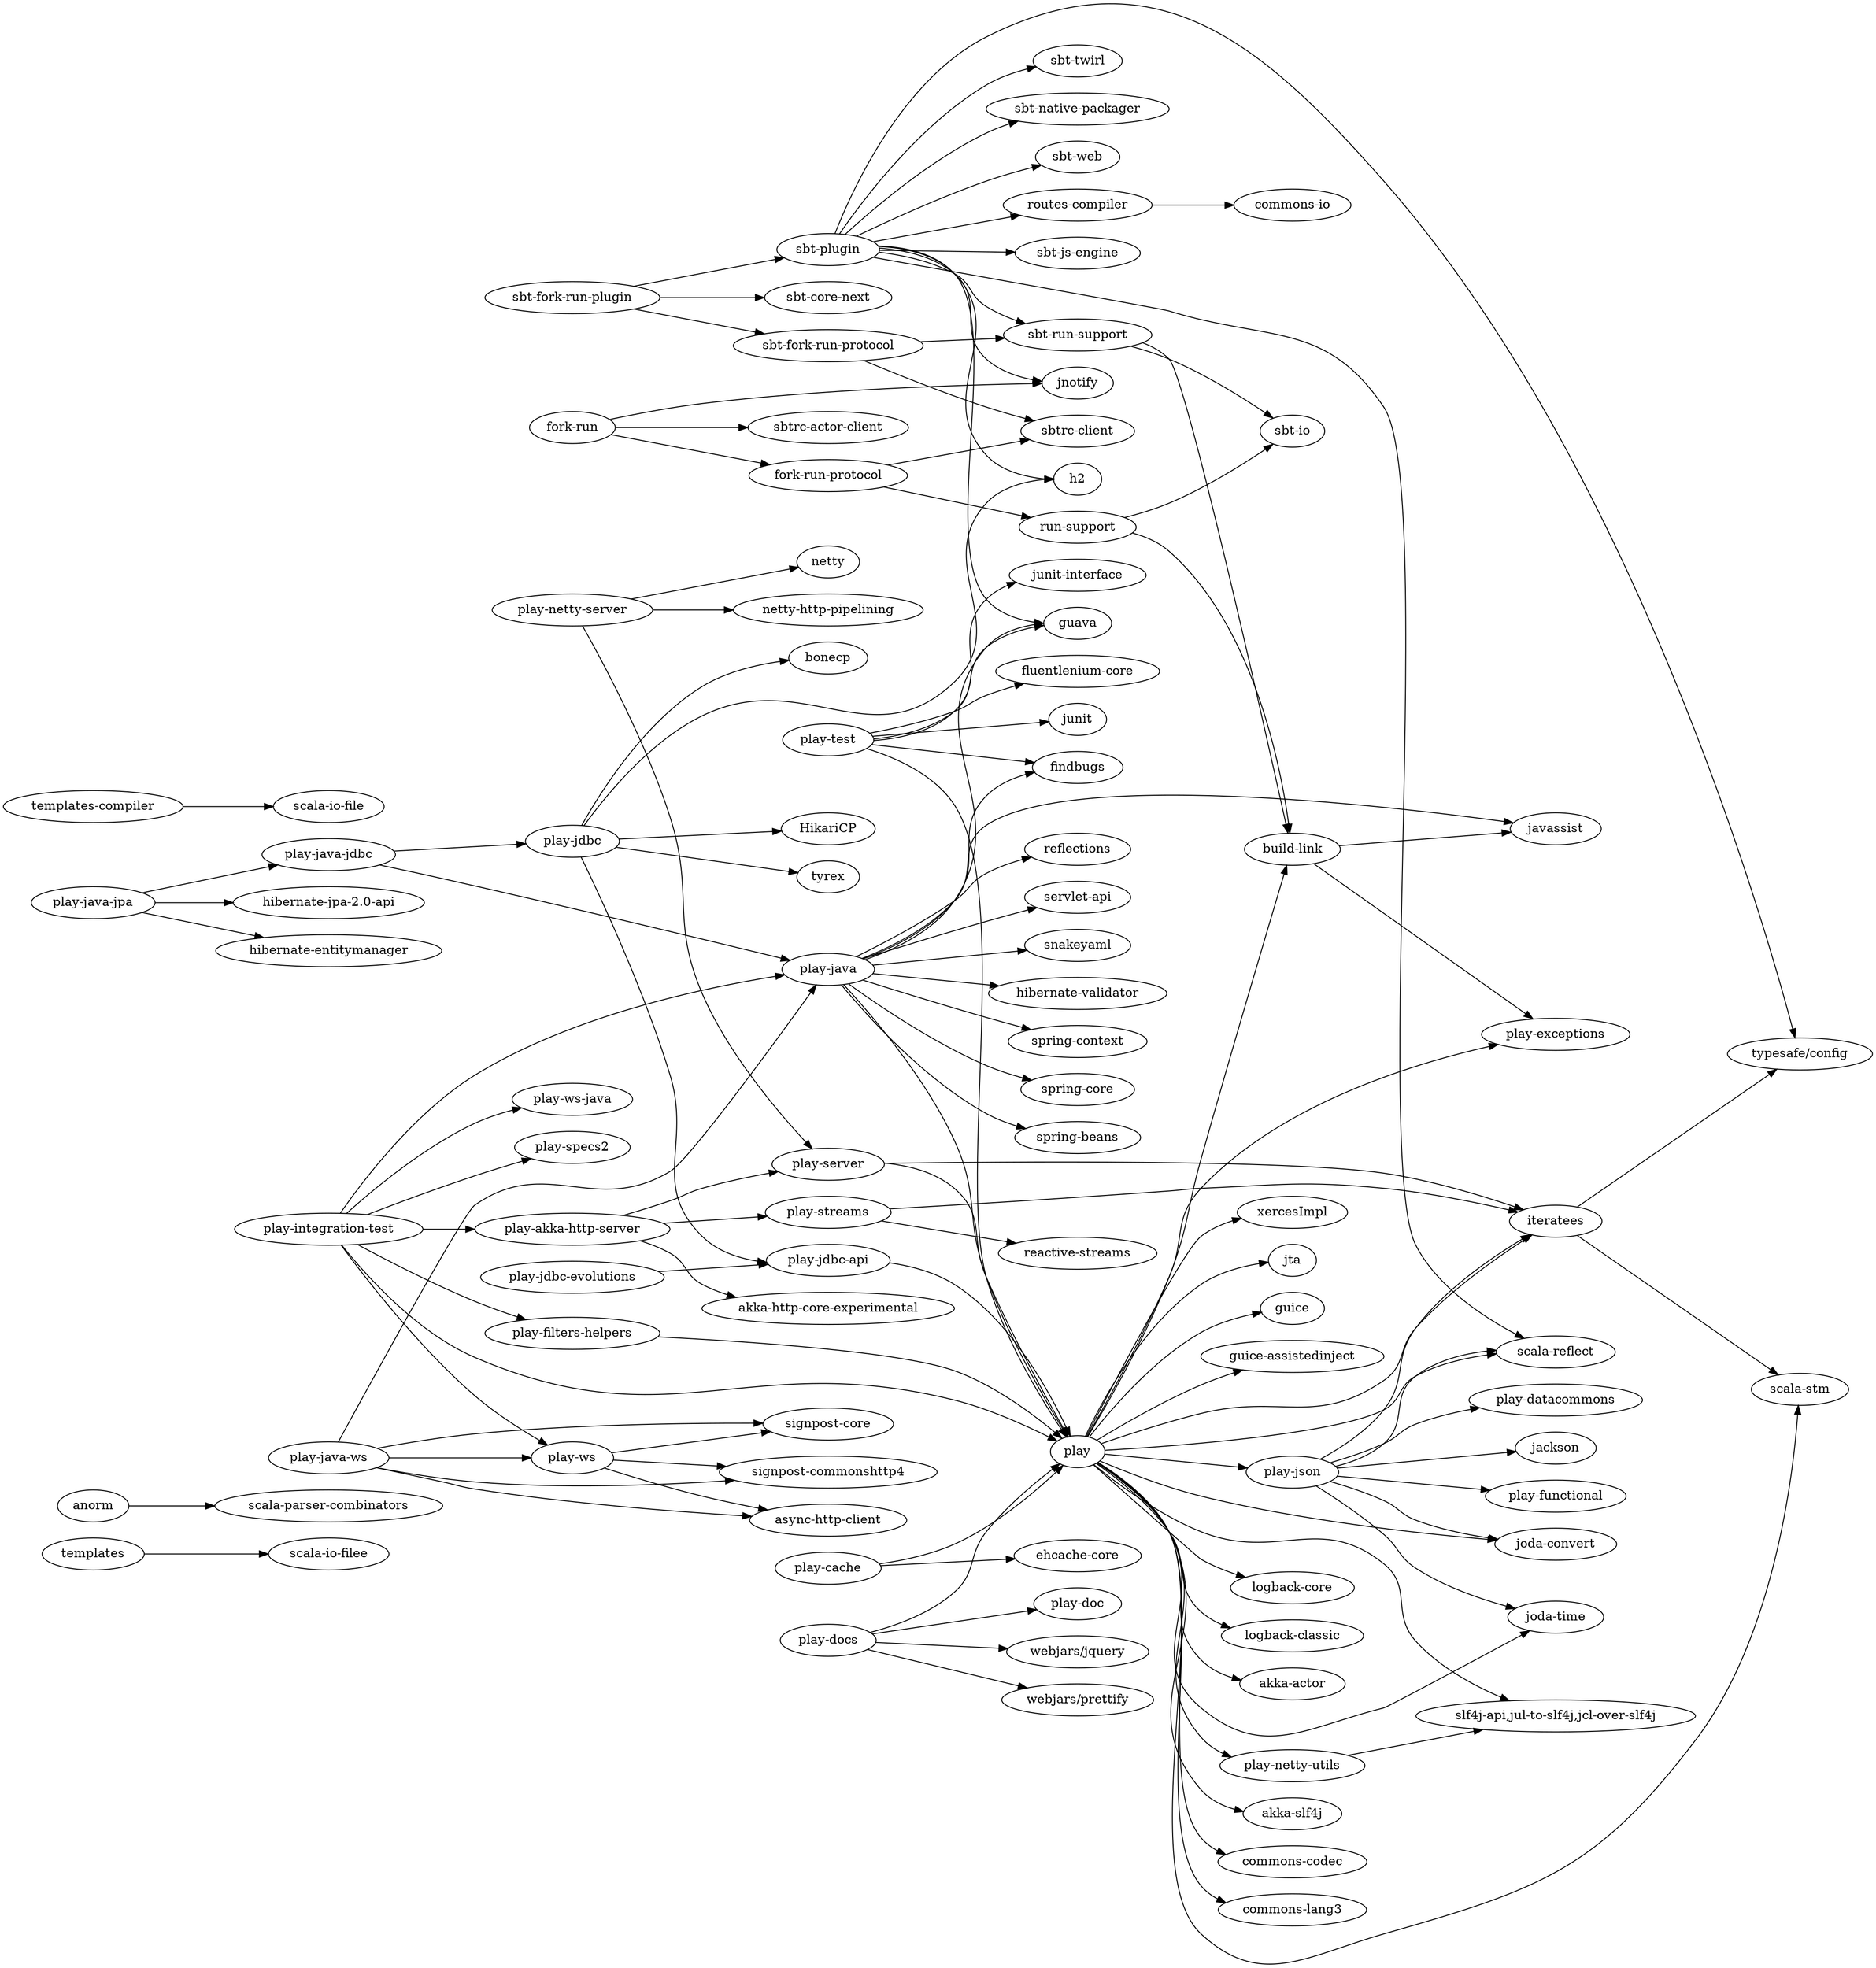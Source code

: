 digraph {
  rankdir=LR;

  "templates" -> "scala-io-filee";

  "anorm" -> "scala-parser-combinators";

  "build-link" -> "javassist";
  "build-link" -> "play-exceptions";

  "run-support" -> "build-link";
  "run-support" -> "sbt-io";

  "sbt-run-support" -> "build-link";
  "sbt-run-support" -> "sbt-io";

  "routes-compiler" -> "commons-io";

  "templates-compiler" -> "scala-io-file";

  "iteratees" -> "scala-stm";
  "iteratees" -> "typesafe/config";

  "play-streams" -> "reactive-streams";
  "play-streams" -> "iteratees";

  "play-json" -> "iteratees";
  "play-json" -> "play-functional";
  "play-json" -> "play-datacommons";
  "play-json" -> "joda-time";
  "play-json" -> "joda-convert";
  "play-json" -> "jackson";
  "play-json" -> "scala-reflect";

  "play-netty-utils" -> "slf4j-api,jul-to-slf4j,jcl-over-slf4j";

  "play" -> "build-link";
  "play" -> "play-exceptions";
  "play" -> "iteratees";
  "play" -> "play-json";
  "play" -> "play-netty-utils";

  "play" -> "slf4j-api,jul-to-slf4j,jcl-over-slf4j";
  "play" -> "logback-core";
  "play" -> "logback-classic";
  "play" -> "akka-actor";
  "play" -> "akka-slf4j";
  "play" -> "scala-stm";
  "play" -> "commons-codec";
  "play" -> "joda-time";
  "play" -> "joda-convert";
  "play" -> "commons-lang3";
  "play" -> "xercesImpl";
  "play" -> "jta";
  "play" -> "guice";
  "play" -> "guice-assistedinject";
  "play" -> "scala-reflect";

  "play-server" -> "play";
  "play-server" -> "iteratees";

  "play-netty-server" -> "play-server";
  "play-netty-server" -> "netty";
  "play-netty-server" -> "netty-http-pipelining";

  "play-akka-http-server" -> "play-server";
  "play-akka-http-server" -> "play-streams";
  "play-akka-http-server" -> "akka-http-core-experimental";

  "play-ws" -> "async-http-client";
  "play-ws" -> "signpost-core";
  "play-ws" -> "signpost-commonshttp4";

  "play-java-ws" -> "async-http-client";
  "play-java-ws" -> "signpost-core";
  "play-java-ws" -> "signpost-commonshttp4";
  "play-java-ws" -> "play-ws";
  "play-java-ws" -> "play-java";

  "play-cache" -> "play";
  "play-cache" -> "ehcache-core";

  "play-java" -> "play";

  "play-java" -> "snakeyaml";
  "play-java" -> "hibernate-validator";
  "play-java" -> "spring-context";
  "play-java" -> "spring-core";
  "play-java" -> "spring-beans";
  "play-java" -> "javassist";
  "play-java" -> "reflections";
  "play-java" -> "guava";
  "play-java" -> "findbugs";
  "play-java" -> "servlet-api";

  "play-jdbc-api" -> "play";

  "play-jdbc" -> "play-jdbc-api";
  "play-jdbc" -> "bonecp";
  "play-jdbc" -> "HikariCP";
  "play-jdbc" -> "h2";
  "play-jdbc" -> "tyrex";

  "play-jdbc-evolutions" -> "play-jdbc-api";

  "play-java-jdbc" -> "play-java";
  "play-java-jdbc" -> "play-jdbc";

  "play-java-jpa" -> "play-java-jdbc";
  "play-java-jpa" -> "hibernate-jpa-2.0-api";
  "play-java-jpa" -> "hibernate-entitymanager";

  "play-test" -> "play";
  "play-test" -> "junit";
  "play-test" -> "junit-interface";
  "play-test" -> "fluentlenium-core";
  "play-test" -> "guava";
  "play-test" -> "findbugs";

  "play-docs" -> "play";
  "play-docs" -> "play-doc";
  "play-docs" -> "webjars/jquery";
  "play-docs" -> "webjars/prettify";

  "sbt-plugin" -> "routes-compiler";
  "sbt-plugin" -> "sbt-run-support";

  "sbt-plugin" -> "scala-reflect";
  "sbt-plugin" -> "typesafe/config";
  "sbt-plugin" -> "guava";
  "sbt-plugin" -> "h2";
  "sbt-plugin" -> "jnotify";
  "sbt-plugin" -> "sbt-twirl";
  "sbt-plugin" -> "sbt-native-packager";
  "sbt-plugin" -> "sbt-web";
  "sbt-plugin" -> "sbt-js-engine";

  "fork-run-protocol" -> "run-support";
  "fork-run-protocol" -> "sbtrc-client";

  "sbt-fork-run-protocol" -> "sbt-run-support";
  "sbt-fork-run-protocol" -> "sbtrc-client";

  "fork-run" -> "fork-run-protocol";
  "fork-run" -> "sbtrc-actor-client";
  "fork-run" -> "jnotify";

  "sbt-fork-run-plugin" -> "sbt-fork-run-protocol";
  "sbt-fork-run-plugin" -> "sbt-plugin";
  "sbt-fork-run-plugin" -> "sbt-core-next";

  "play-filters-helpers" -> "play";

  "play-integration-test" -> "play";
  "play-integration-test" -> "play-ws";
  "play-integration-test" -> "play-ws-java";
  "play-integration-test" -> "play-specs2";
  "play-integration-test" -> "play-filters-helpers";
  "play-integration-test" -> "play-java";
  "play-integration-test" -> "play-akka-http-server";
}
